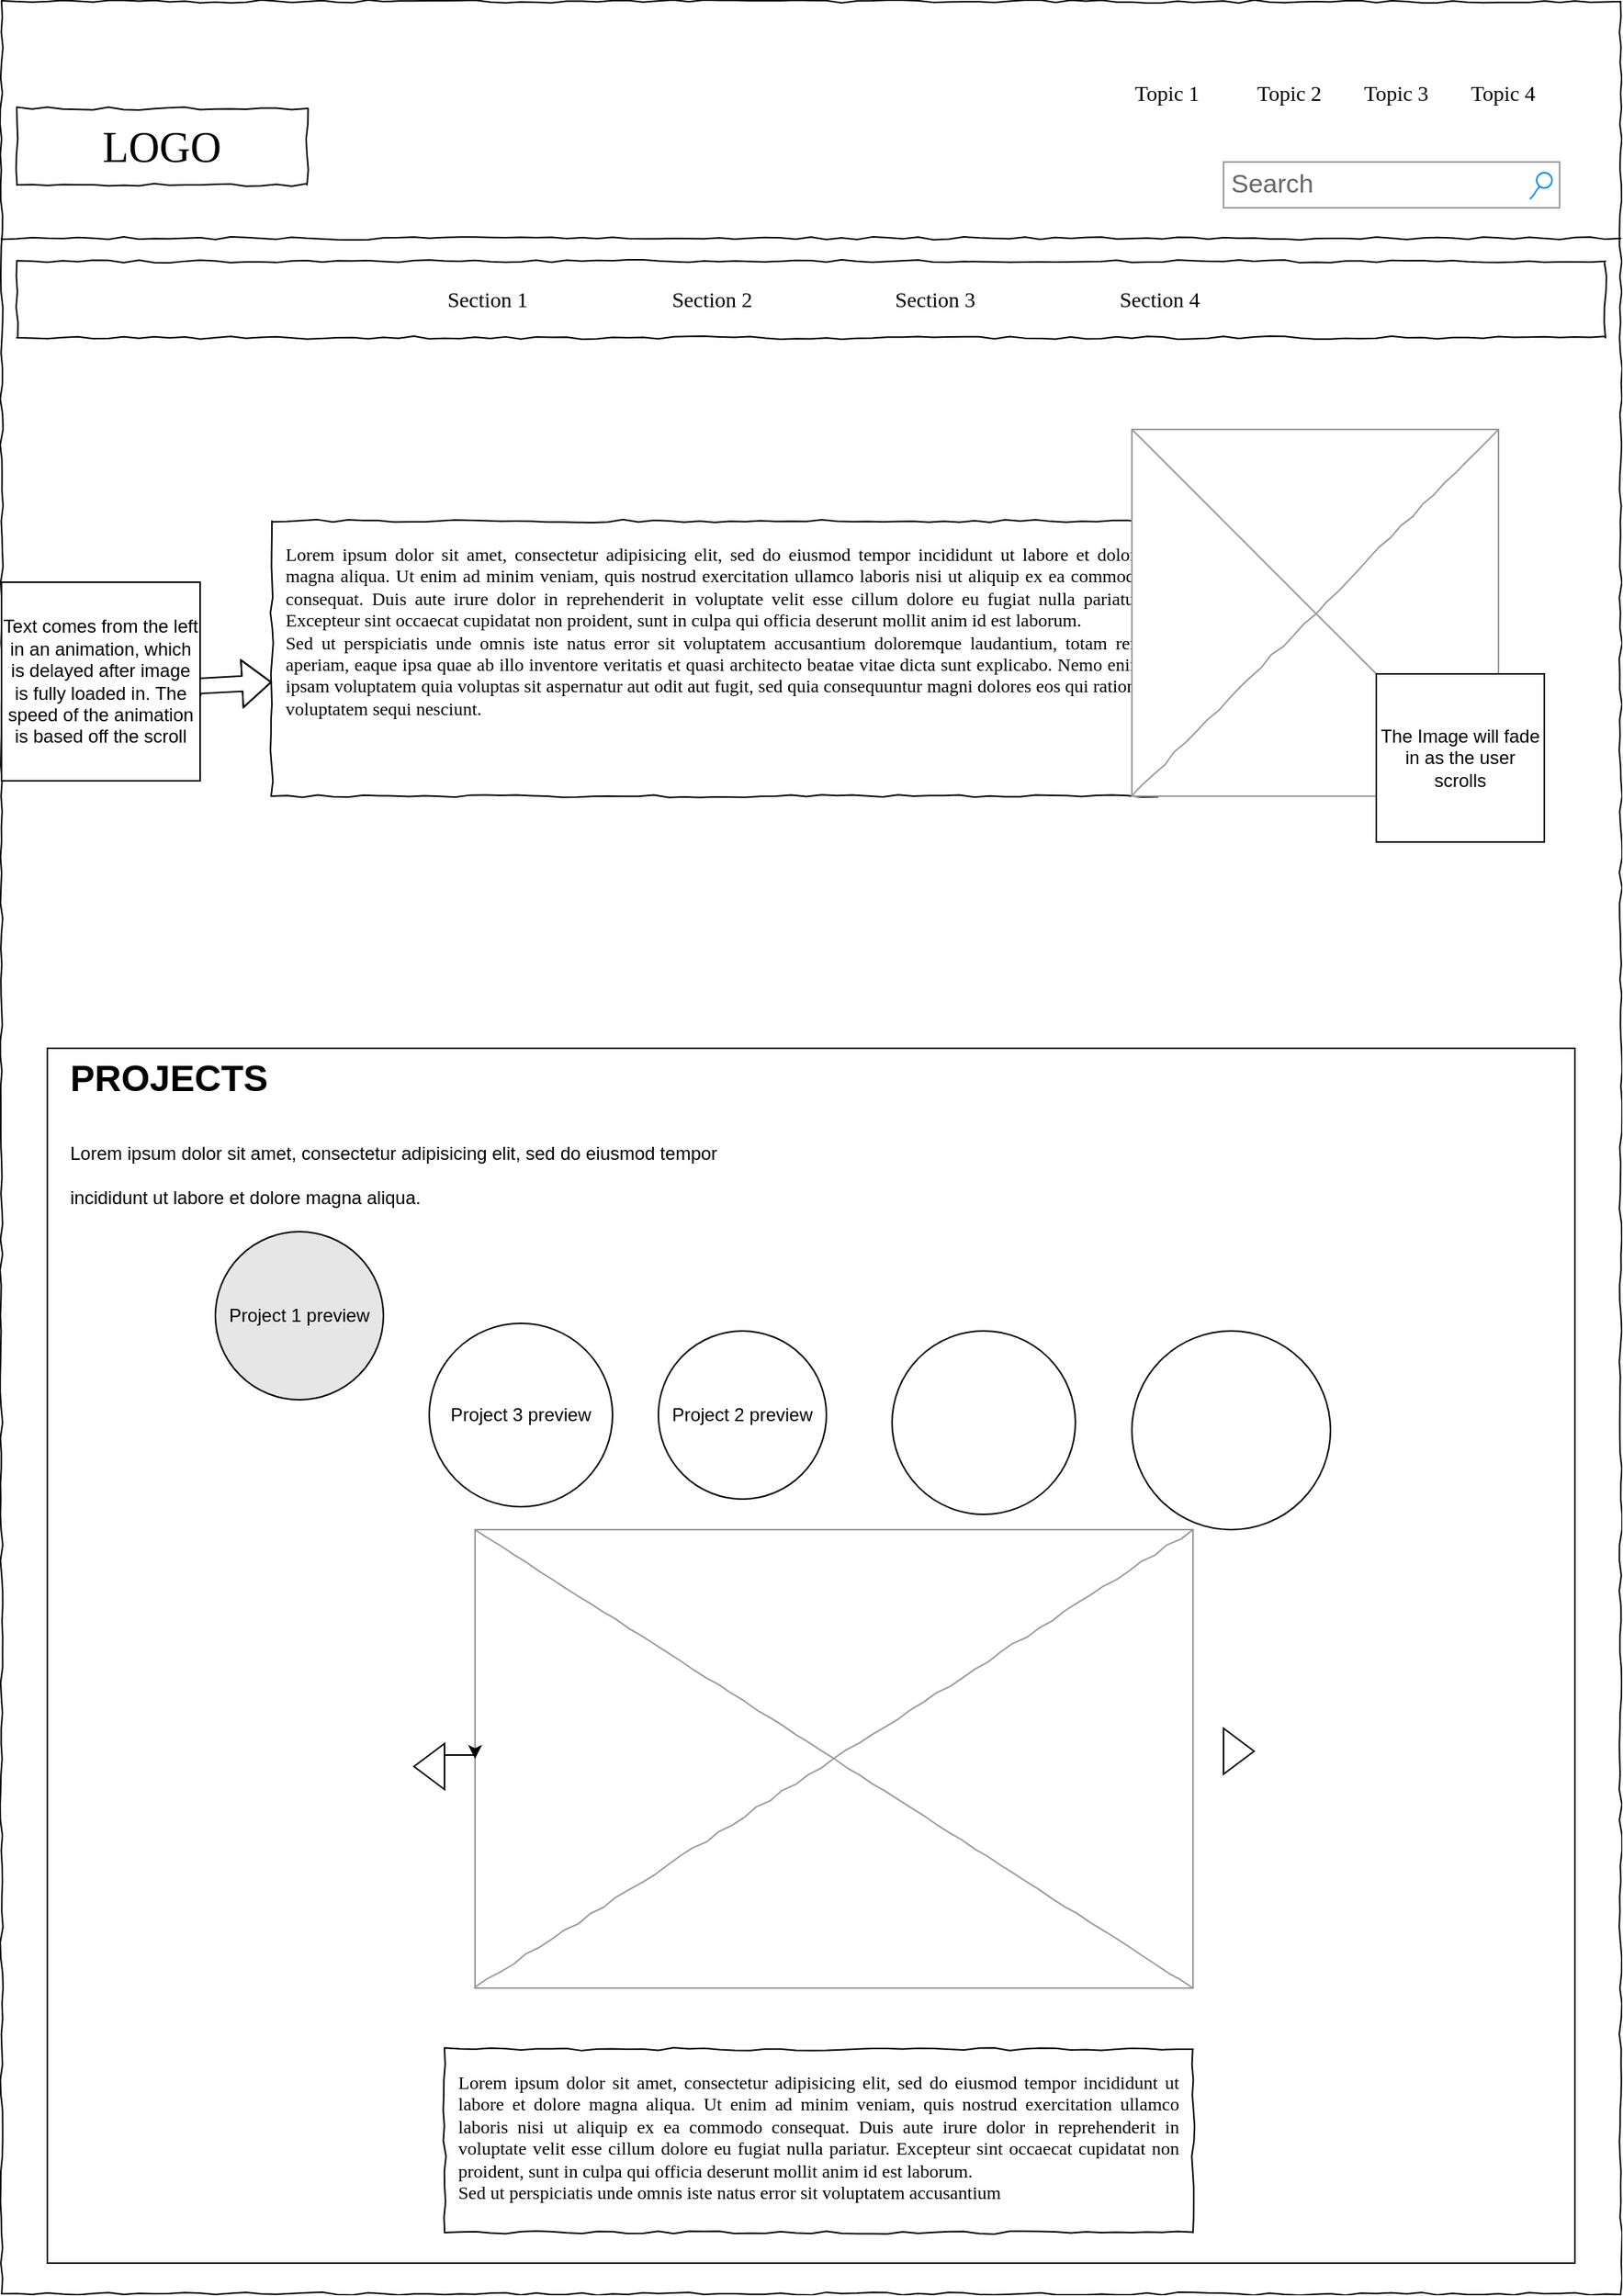 <mxfile version="21.5.2" type="device">
  <diagram name="Page-1" id="03018318-947c-dd8e-b7a3-06fadd420f32">
    <mxGraphModel dx="1434" dy="1638" grid="1" gridSize="10" guides="1" tooltips="1" connect="1" arrows="1" fold="1" page="1" pageScale="1" pageWidth="1100" pageHeight="850" background="none" math="0" shadow="0">
      <root>
        <mxCell id="0" />
        <mxCell id="1" parent="0" />
        <mxCell id="677b7b8949515195-1" value="" style="whiteSpace=wrap;html=1;rounded=0;shadow=0;labelBackgroundColor=none;strokeColor=#000000;strokeWidth=1;fillColor=none;fontFamily=Verdana;fontSize=12;fontColor=#000000;align=center;comic=1;" parent="1" vertex="1">
          <mxGeometry x="40" y="-10" width="1060" height="1500" as="geometry" />
        </mxCell>
        <mxCell id="677b7b8949515195-2" value="LOGO" style="whiteSpace=wrap;html=1;rounded=0;shadow=0;labelBackgroundColor=none;strokeWidth=1;fontFamily=Verdana;fontSize=28;align=center;comic=1;" parent="1" vertex="1">
          <mxGeometry x="50" y="60" width="190" height="50" as="geometry" />
        </mxCell>
        <mxCell id="677b7b8949515195-3" value="Search" style="strokeWidth=1;shadow=0;dashed=0;align=center;html=1;shape=mxgraph.mockup.forms.searchBox;strokeColor=#999999;mainText=;strokeColor2=#008cff;fontColor=#666666;fontSize=17;align=left;spacingLeft=3;rounded=0;labelBackgroundColor=none;comic=1;" parent="1" vertex="1">
          <mxGeometry x="840" y="95" width="220" height="30" as="geometry" />
        </mxCell>
        <mxCell id="677b7b8949515195-4" value="Topic 1" style="text;html=1;points=[];align=left;verticalAlign=top;spacingTop=-4;fontSize=14;fontFamily=Verdana" parent="1" vertex="1">
          <mxGeometry x="780" y="40" width="60" height="20" as="geometry" />
        </mxCell>
        <mxCell id="677b7b8949515195-5" value="Topic 2" style="text;html=1;points=[];align=left;verticalAlign=top;spacingTop=-4;fontSize=14;fontFamily=Verdana" parent="1" vertex="1">
          <mxGeometry x="860" y="40" width="60" height="20" as="geometry" />
        </mxCell>
        <mxCell id="677b7b8949515195-6" value="Topic 3" style="text;html=1;points=[];align=left;verticalAlign=top;spacingTop=-4;fontSize=14;fontFamily=Verdana" parent="1" vertex="1">
          <mxGeometry x="930" y="40" width="60" height="20" as="geometry" />
        </mxCell>
        <mxCell id="677b7b8949515195-7" value="Topic 4" style="text;html=1;points=[];align=left;verticalAlign=top;spacingTop=-4;fontSize=14;fontFamily=Verdana" parent="1" vertex="1">
          <mxGeometry x="1000" y="40" width="60" height="20" as="geometry" />
        </mxCell>
        <mxCell id="677b7b8949515195-9" value="" style="line;strokeWidth=1;html=1;rounded=0;shadow=0;labelBackgroundColor=none;fillColor=none;fontFamily=Verdana;fontSize=14;fontColor=#000000;align=center;comic=1;" parent="1" vertex="1">
          <mxGeometry x="40" y="140" width="1060" height="10" as="geometry" />
        </mxCell>
        <mxCell id="677b7b8949515195-10" value="" style="whiteSpace=wrap;html=1;rounded=0;shadow=0;labelBackgroundColor=none;strokeWidth=1;fillColor=none;fontFamily=Verdana;fontSize=12;align=center;comic=1;" parent="1" vertex="1">
          <mxGeometry x="50" y="160" width="1040" height="50" as="geometry" />
        </mxCell>
        <mxCell id="677b7b8949515195-11" value="Section 1" style="text;html=1;points=[];align=left;verticalAlign=top;spacingTop=-4;fontSize=14;fontFamily=Verdana" parent="1" vertex="1">
          <mxGeometry x="330" y="175" width="60" height="20" as="geometry" />
        </mxCell>
        <mxCell id="677b7b8949515195-12" value="Section 2" style="text;html=1;points=[];align=left;verticalAlign=top;spacingTop=-4;fontSize=14;fontFamily=Verdana" parent="1" vertex="1">
          <mxGeometry x="477" y="175" width="60" height="20" as="geometry" />
        </mxCell>
        <mxCell id="677b7b8949515195-13" value="Section 3" style="text;html=1;points=[];align=left;verticalAlign=top;spacingTop=-4;fontSize=14;fontFamily=Verdana" parent="1" vertex="1">
          <mxGeometry x="623" y="175" width="60" height="20" as="geometry" />
        </mxCell>
        <mxCell id="677b7b8949515195-14" value="Section 4" style="text;html=1;points=[];align=left;verticalAlign=top;spacingTop=-4;fontSize=14;fontFamily=Verdana" parent="1" vertex="1">
          <mxGeometry x="770" y="175" width="60" height="20" as="geometry" />
        </mxCell>
        <mxCell id="677b7b8949515195-15" value="&lt;div style=&quot;text-align: justify&quot;&gt;&lt;span&gt;Lorem ipsum dolor sit amet, consectetur adipisicing elit, sed do eiusmod tempor incididunt ut labore et dolore magna aliqua. Ut enim ad minim veniam, quis nostrud exercitation ullamco laboris nisi ut aliquip ex ea commodo consequat. Duis aute irure dolor in reprehenderit in voluptate velit esse cillum dolore eu fugiat nulla pariatur. Excepteur sint occaecat cupidatat non proident, sunt in culpa qui officia deserunt mollit anim id est laborum.&lt;/span&gt;&lt;/div&gt;&lt;div style=&quot;text-align: justify&quot;&gt;&lt;span&gt;Sed ut perspiciatis unde omnis iste natus error sit voluptatem accusantium doloremque laudantium, totam rem aperiam, eaque ipsa quae ab illo inventore veritatis et quasi architecto beatae vitae dicta sunt explicabo. Nemo enim ipsam voluptatem quia voluptas sit aspernatur aut odit aut fugit, sed quia consequuntur magni dolores eos qui ratione voluptatem sequi nesciunt.&amp;nbsp;&lt;/span&gt;&lt;/div&gt;" style="whiteSpace=wrap;html=1;rounded=0;shadow=0;labelBackgroundColor=none;strokeWidth=1;fillColor=none;fontFamily=Verdana;fontSize=12;align=center;verticalAlign=top;spacing=10;comic=1;" parent="1" vertex="1">
          <mxGeometry x="217" y="330" width="580" height="180" as="geometry" />
        </mxCell>
        <mxCell id="677b7b8949515195-16" value="" style="verticalLabelPosition=bottom;shadow=0;dashed=0;align=center;html=1;verticalAlign=top;strokeWidth=1;shape=mxgraph.mockup.graphics.simpleIcon;strokeColor=#999999;rounded=0;labelBackgroundColor=none;fontFamily=Verdana;fontSize=14;fontColor=#000000;comic=1;" parent="1" vertex="1">
          <mxGeometry x="780" y="270" width="240" height="240" as="geometry" />
        </mxCell>
        <mxCell id="A9MweNwRuXymAeLTpPh3-79" value="" style="shape=flexArrow;endArrow=classic;html=1;rounded=0;" parent="1" source="A9MweNwRuXymAeLTpPh3-83" target="677b7b8949515195-15" edge="1">
          <mxGeometry width="50" height="50" relative="1" as="geometry">
            <mxPoint x="100" y="440" as="sourcePoint" />
            <mxPoint x="150" y="390" as="targetPoint" />
            <Array as="points">
              <mxPoint x="130" y="440" />
            </Array>
          </mxGeometry>
        </mxCell>
        <mxCell id="A9MweNwRuXymAeLTpPh3-84" value="" style="shape=flexArrow;endArrow=classic;html=1;rounded=0;" parent="1" target="A9MweNwRuXymAeLTpPh3-83" edge="1">
          <mxGeometry width="50" height="50" relative="1" as="geometry">
            <mxPoint x="100" y="440" as="sourcePoint" />
            <mxPoint x="217" y="435" as="targetPoint" />
            <Array as="points" />
          </mxGeometry>
        </mxCell>
        <mxCell id="A9MweNwRuXymAeLTpPh3-83" value="Text comes from the left in an animation, which is delayed after image is fully loaded in. The speed of the animation is based off the scroll" style="whiteSpace=wrap;html=1;aspect=fixed;" parent="1" vertex="1">
          <mxGeometry x="40" y="370" width="130" height="130" as="geometry" />
        </mxCell>
        <mxCell id="A9MweNwRuXymAeLTpPh3-85" value="The Image will fade in as the user scrolls" style="whiteSpace=wrap;html=1;aspect=fixed;" parent="1" vertex="1">
          <mxGeometry x="940" y="430" width="110" height="110" as="geometry" />
        </mxCell>
        <mxCell id="A9MweNwRuXymAeLTpPh3-90" value="" style="rounded=0;whiteSpace=wrap;html=1;" parent="1" vertex="1">
          <mxGeometry x="70" y="675" width="1000" height="795" as="geometry" />
        </mxCell>
        <mxCell id="A9MweNwRuXymAeLTpPh3-92" value="Project 1 preview" style="ellipse;whiteSpace=wrap;html=1;aspect=fixed;fillColor=#E6E6E6;" parent="1" vertex="1">
          <mxGeometry x="180" y="795" width="110" height="110" as="geometry" />
        </mxCell>
        <mxCell id="A9MweNwRuXymAeLTpPh3-93" value="Project 2 preview" style="ellipse;whiteSpace=wrap;html=1;aspect=fixed;" parent="1" vertex="1">
          <mxGeometry x="470" y="860" width="110" height="110" as="geometry" />
        </mxCell>
        <mxCell id="A9MweNwRuXymAeLTpPh3-94" value="Project 3 preview" style="ellipse;whiteSpace=wrap;html=1;aspect=fixed;" parent="1" vertex="1">
          <mxGeometry x="320" y="855" width="120" height="120" as="geometry" />
        </mxCell>
        <mxCell id="A9MweNwRuXymAeLTpPh3-95" value="" style="ellipse;whiteSpace=wrap;html=1;aspect=fixed;" parent="1" vertex="1">
          <mxGeometry x="780" y="860" width="130" height="130" as="geometry" />
        </mxCell>
        <mxCell id="A9MweNwRuXymAeLTpPh3-96" value="" style="ellipse;whiteSpace=wrap;html=1;aspect=fixed;" parent="1" vertex="1">
          <mxGeometry x="623" y="860" width="120" height="120" as="geometry" />
        </mxCell>
        <mxCell id="A9MweNwRuXymAeLTpPh3-98" value="&lt;div style=&quot;text-align: justify&quot;&gt;&lt;span&gt;Lorem ipsum dolor sit amet, consectetur adipisicing elit, sed do eiusmod tempor incididunt ut labore et dolore magna aliqua. Ut enim ad minim veniam, quis nostrud exercitation ullamco laboris nisi ut aliquip ex ea commodo consequat. Duis aute irure dolor in reprehenderit in voluptate velit esse cillum dolore eu fugiat nulla pariatur. Excepteur sint occaecat cupidatat non proident, sunt in culpa qui officia deserunt mollit anim id est laborum.&lt;/span&gt;&lt;/div&gt;&lt;div style=&quot;text-align: justify&quot;&gt;&lt;span&gt;Sed ut perspiciatis unde omnis iste natus error sit voluptatem accusantium&amp;nbsp;&amp;nbsp;&lt;/span&gt;&lt;/div&gt;" style="whiteSpace=wrap;html=1;rounded=0;shadow=0;labelBackgroundColor=none;strokeWidth=1;fillColor=none;fontFamily=Verdana;fontSize=12;align=center;verticalAlign=top;spacing=10;comic=1;" parent="1" vertex="1">
          <mxGeometry x="330" y="1330" width="490" height="120" as="geometry" />
        </mxCell>
        <mxCell id="A9MweNwRuXymAeLTpPh3-101" value="&lt;h1&gt;&lt;span style=&quot;background-color: initial;&quot;&gt;PROJECTS&lt;/span&gt;&lt;/h1&gt;&lt;h1&gt;&lt;span style=&quot;background-color: initial; font-size: 12px; font-weight: normal;&quot;&gt;Lorem ipsum dolor sit amet, consectetur adipisicing elit, sed do eiusmod tempor incididunt ut labore et dolore magna aliqua.&lt;/span&gt;&lt;br&gt;&lt;/h1&gt;" style="text;html=1;strokeColor=none;fillColor=none;spacing=5;spacingTop=-20;whiteSpace=wrap;overflow=hidden;rounded=0;" parent="1" vertex="1">
          <mxGeometry x="80" y="675" width="440" height="120" as="geometry" />
        </mxCell>
        <mxCell id="A9MweNwRuXymAeLTpPh3-102" value="" style="verticalLabelPosition=bottom;shadow=0;dashed=0;align=center;html=1;verticalAlign=top;strokeWidth=1;shape=mxgraph.mockup.graphics.simpleIcon;strokeColor=#999999;rounded=0;labelBackgroundColor=none;fontFamily=Verdana;fontSize=14;fontColor=#000000;comic=1;" parent="1" vertex="1">
          <mxGeometry x="350" y="990" width="470" height="300" as="geometry" />
        </mxCell>
        <mxCell id="IqRww1W9wy2g7gaqo5fh-1" style="edgeStyle=orthogonalEdgeStyle;rounded=0;orthogonalLoop=1;jettySize=auto;html=1;exitX=0.5;exitY=1;exitDx=0;exitDy=0;" edge="1" parent="1" source="A9MweNwRuXymAeLTpPh3-104" target="A9MweNwRuXymAeLTpPh3-102">
          <mxGeometry relative="1" as="geometry" />
        </mxCell>
        <mxCell id="A9MweNwRuXymAeLTpPh3-104" value="" style="triangle;whiteSpace=wrap;html=1;rotation=-180;" parent="1" vertex="1">
          <mxGeometry x="310" y="1130" width="20" height="30" as="geometry" />
        </mxCell>
        <mxCell id="A9MweNwRuXymAeLTpPh3-105" value="" style="triangle;whiteSpace=wrap;html=1;rotation=0;" parent="1" vertex="1">
          <mxGeometry x="840" y="1120" width="20" height="30" as="geometry" />
        </mxCell>
      </root>
    </mxGraphModel>
  </diagram>
</mxfile>
